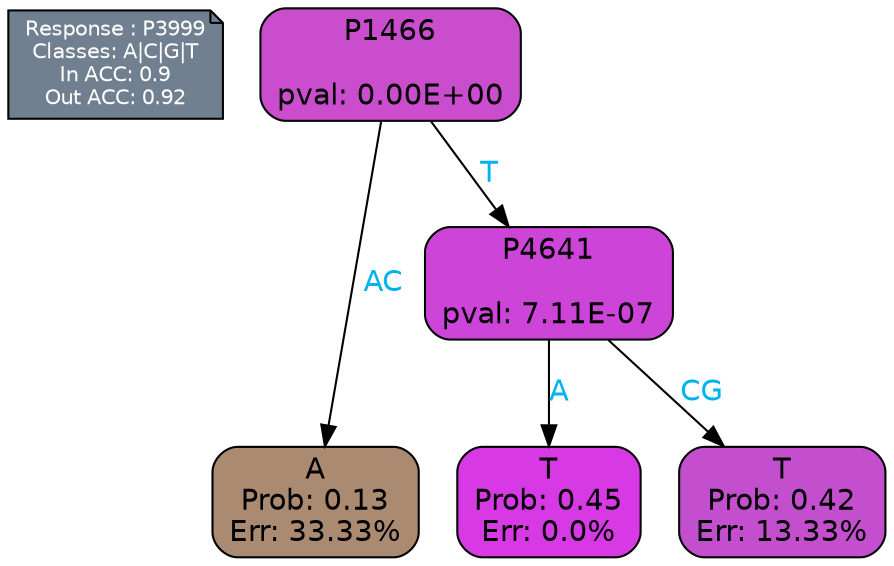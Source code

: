 digraph Tree {
node [shape=box, style="filled, rounded", color="black", fontname=helvetica] ;
graph [ranksep=equally, splines=polylines, bgcolor=transparent, dpi=600] ;
edge [fontname=helvetica] ;
LEGEND [label="Response : P3999
Classes: A|C|G|T
In ACC: 0.9
Out ACC: 0.92
",shape=note,align=left,style=filled,fillcolor="slategray",fontcolor="white",fontsize=10];1 [label="P1466

pval: 0.00E+00", fillcolor="#c94dcc"] ;
2 [label="A
Prob: 0.13
Err: 33.33%", fillcolor="#ab8a72"] ;
3 [label="P4641

pval: 7.11E-07", fillcolor="#cd44d9"] ;
4 [label="T
Prob: 0.45
Err: 0.0%", fillcolor="#d739e5"] ;
5 [label="T
Prob: 0.42
Err: 13.33%", fillcolor="#c34fce"] ;
1 -> 2 [label="AC",fontcolor=deepskyblue2] ;
1 -> 3 [label="T",fontcolor=deepskyblue2] ;
3 -> 4 [label="A",fontcolor=deepskyblue2] ;
3 -> 5 [label="CG",fontcolor=deepskyblue2] ;
{rank = same; 2;4;5;}{rank = same; LEGEND;1;}}